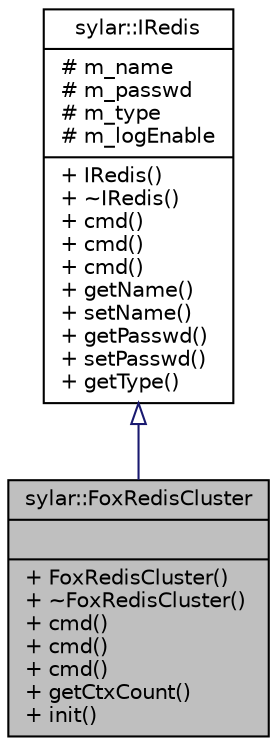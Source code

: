 digraph "sylar::FoxRedisCluster"
{
 // LATEX_PDF_SIZE
  edge [fontname="Helvetica",fontsize="10",labelfontname="Helvetica",labelfontsize="10"];
  node [fontname="Helvetica",fontsize="10",shape=record];
  Node1 [label="{sylar::FoxRedisCluster\n||+ FoxRedisCluster()\l+ ~FoxRedisCluster()\l+ cmd()\l+ cmd()\l+ cmd()\l+ getCtxCount()\l+ init()\l}",height=0.2,width=0.4,color="black", fillcolor="grey75", style="filled", fontcolor="black",tooltip=" "];
  Node2 -> Node1 [dir="back",color="midnightblue",fontsize="10",style="solid",arrowtail="onormal",fontname="Helvetica"];
  Node2 [label="{sylar::IRedis\n|# m_name\l# m_passwd\l# m_type\l# m_logEnable\l|+ IRedis()\l+ ~IRedis()\l+ cmd()\l+ cmd()\l+ cmd()\l+ getName()\l+ setName()\l+ getPasswd()\l+ setPasswd()\l+ getType()\l}",height=0.2,width=0.4,color="black", fillcolor="white", style="filled",URL="$classsylar_1_1IRedis.html",tooltip=" "];
}
